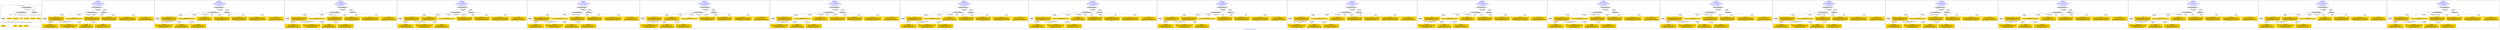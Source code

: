 digraph n0 {
fontcolor="blue"
remincross="true"
label="s13-s-art-institute-of-chicago.xml"
subgraph cluster_0 {
label="1-correct model"
n2[style="filled",color="white",fillcolor="lightgray",label="CulturalHeritageObject1"];
n3[style="filled",color="white",fillcolor="lightgray",label="Person1"];
n4[shape="plaintext",style="filled",fillcolor="gold",label="Dimensions"];
n5[shape="plaintext",style="filled",fillcolor="gold",label="Typeofartwork"];
n6[shape="plaintext",style="filled",fillcolor="gold",label="Credit"];
n7[shape="plaintext",style="filled",fillcolor="gold",label="Titleofartwork"];
n8[shape="plaintext",style="filled",fillcolor="gold",label="Accessionid"];
n9[shape="plaintext",style="filled",fillcolor="gold",label="Nationality"];
n10[shape="plaintext",style="filled",fillcolor="gold",label="birthDate"];
n11[shape="plaintext",style="filled",fillcolor="gold",label="deathDate"];
n12[shape="plaintext",style="filled",fillcolor="gold",label="Artistname"];
n13[style="filled",color="white",fillcolor="lightgray",label="EuropeanaAggregation1"];
n14[style="filled",color="white",fillcolor="lightgray",label="WebResource1"];
n15[shape="plaintext",style="filled",fillcolor="gold",label="ImageURL"];
}
subgraph cluster_1 {
label="candidate 0\nlink coherence:1.0\nnode coherence:1.0\nconfidence:0.6251853776778244\nmapping score:0.6583951258926081\ncost:12.99974\n-precision:0.92-recall:0.92"
n17[style="filled",color="white",fillcolor="lightgray",label="CulturalHeritageObject1"];
n18[style="filled",color="white",fillcolor="lightgray",label="Person1"];
n19[style="filled",color="white",fillcolor="lightgray",label="EuropeanaAggregation1"];
n20[style="filled",color="white",fillcolor="lightgray",label="WebResource1"];
n21[shape="plaintext",style="filled",fillcolor="gold",label="Titleofartwork\n[CulturalHeritageObject,description,0.358]\n[CulturalHeritageObject,title,0.236]\n[Person,biographicalInformation,0.206]\n[CulturalHeritageObject,created,0.2]"];
n22[shape="plaintext",style="filled",fillcolor="gold",label="deathDate\n[Person,dateOfDeath,0.407]\n[CulturalHeritageObject,created,0.287]\n[Person,dateOfBirth,0.243]\n[CulturalHeritageObject,provenance,0.062]"];
n23[shape="plaintext",style="filled",fillcolor="gold",label="Nationality\n[Person,countryAssociatedWithThePerson,0.729]\n[CulturalHeritageObject,provenance,0.106]\n[Concept,prefLabel,0.099]\n[CulturalHeritageObject,title,0.066]"];
n24[shape="plaintext",style="filled",fillcolor="gold",label="birthDate\n[Person,dateOfBirth,0.497]\n[Person,dateOfDeath,0.227]\n[CulturalHeritageObject,created,0.224]\n[Person,biographicalInformation,0.051]"];
n25[shape="plaintext",style="filled",fillcolor="gold",label="Accessionid\n[CulturalHeritageObject,accessionNumber,1.0]"];
n26[shape="plaintext",style="filled",fillcolor="gold",label="Credit\n[CulturalHeritageObject,provenance,0.447]\n[CulturalHeritageObject,description,0.269]\n[CulturalHeritageObject,title,0.153]\n[Person,biographicalInformation,0.131]"];
n27[shape="plaintext",style="filled",fillcolor="gold",label="Typeofartwork\n[CulturalHeritageObject,medium,0.791]\n[CulturalHeritageObject,description,0.092]\n[Person,biographicalInformation,0.067]\n[CulturalHeritageObject,title,0.049]"];
n28[shape="plaintext",style="filled",fillcolor="gold",label="Artistname\n[Person,nameOfThePerson,0.47]\n[CulturalHeritageObject,description,0.186]\n[Document,classLink,0.174]\n[CulturalHeritageObject,provenance,0.17]"];
n29[shape="plaintext",style="filled",fillcolor="gold",label="Dimensions\n[CulturalHeritageObject,extent,0.68]\n[CulturalHeritageObject,accessionNumber,0.161]\n[CulturalHeritageObject,description,0.095]\n[CulturalHeritageObject,provenance,0.064]"];
n30[shape="plaintext",style="filled",fillcolor="gold",label="ImageURL\n[WebResource,classLink,0.872]\n[Document,classLink,0.092]\n[Person,biographicalInformation,0.02]\n[CulturalHeritageObject,description,0.017]"];
}
subgraph cluster_2 {
label="candidate 1\nlink coherence:1.0\nnode coherence:1.0\nconfidence:0.6132326156007318\nmapping score:0.6544108718669106\ncost:12.99974\n-precision:0.85-recall:0.85"
n32[style="filled",color="white",fillcolor="lightgray",label="CulturalHeritageObject1"];
n33[style="filled",color="white",fillcolor="lightgray",label="Person1"];
n34[style="filled",color="white",fillcolor="lightgray",label="EuropeanaAggregation1"];
n35[style="filled",color="white",fillcolor="lightgray",label="WebResource1"];
n36[shape="plaintext",style="filled",fillcolor="gold",label="Titleofartwork\n[CulturalHeritageObject,description,0.358]\n[CulturalHeritageObject,title,0.236]\n[Person,biographicalInformation,0.206]\n[CulturalHeritageObject,created,0.2]"];
n37[shape="plaintext",style="filled",fillcolor="gold",label="Nationality\n[Person,countryAssociatedWithThePerson,0.729]\n[CulturalHeritageObject,provenance,0.106]\n[Concept,prefLabel,0.099]\n[CulturalHeritageObject,title,0.066]"];
n38[shape="plaintext",style="filled",fillcolor="gold",label="birthDate\n[Person,dateOfBirth,0.497]\n[Person,dateOfDeath,0.227]\n[CulturalHeritageObject,created,0.224]\n[Person,biographicalInformation,0.051]"];
n39[shape="plaintext",style="filled",fillcolor="gold",label="Accessionid\n[CulturalHeritageObject,accessionNumber,1.0]"];
n40[shape="plaintext",style="filled",fillcolor="gold",label="deathDate\n[Person,dateOfDeath,0.407]\n[CulturalHeritageObject,created,0.287]\n[Person,dateOfBirth,0.243]\n[CulturalHeritageObject,provenance,0.062]"];
n41[shape="plaintext",style="filled",fillcolor="gold",label="Credit\n[CulturalHeritageObject,provenance,0.447]\n[CulturalHeritageObject,description,0.269]\n[CulturalHeritageObject,title,0.153]\n[Person,biographicalInformation,0.131]"];
n42[shape="plaintext",style="filled",fillcolor="gold",label="Typeofartwork\n[CulturalHeritageObject,medium,0.791]\n[CulturalHeritageObject,description,0.092]\n[Person,biographicalInformation,0.067]\n[CulturalHeritageObject,title,0.049]"];
n43[shape="plaintext",style="filled",fillcolor="gold",label="Artistname\n[Person,nameOfThePerson,0.47]\n[CulturalHeritageObject,description,0.186]\n[Document,classLink,0.174]\n[CulturalHeritageObject,provenance,0.17]"];
n44[shape="plaintext",style="filled",fillcolor="gold",label="Dimensions\n[CulturalHeritageObject,extent,0.68]\n[CulturalHeritageObject,accessionNumber,0.161]\n[CulturalHeritageObject,description,0.095]\n[CulturalHeritageObject,provenance,0.064]"];
n45[shape="plaintext",style="filled",fillcolor="gold",label="ImageURL\n[WebResource,classLink,0.872]\n[Document,classLink,0.092]\n[Person,biographicalInformation,0.02]\n[CulturalHeritageObject,description,0.017]"];
}
subgraph cluster_3 {
label="candidate 10\nlink coherence:1.0\nnode coherence:1.0\nconfidence:0.5952937896560705\nmapping score:0.6484312632186903\ncost:12.99974\n-precision:0.92-recall:0.92"
n47[style="filled",color="white",fillcolor="lightgray",label="CulturalHeritageObject1"];
n48[style="filled",color="white",fillcolor="lightgray",label="Person1"];
n49[style="filled",color="white",fillcolor="lightgray",label="EuropeanaAggregation1"];
n50[style="filled",color="white",fillcolor="lightgray",label="WebResource1"];
n51[shape="plaintext",style="filled",fillcolor="gold",label="Credit\n[CulturalHeritageObject,provenance,0.447]\n[CulturalHeritageObject,description,0.269]\n[CulturalHeritageObject,title,0.153]\n[Person,biographicalInformation,0.131]"];
n52[shape="plaintext",style="filled",fillcolor="gold",label="deathDate\n[Person,dateOfDeath,0.407]\n[CulturalHeritageObject,created,0.287]\n[Person,dateOfBirth,0.243]\n[CulturalHeritageObject,provenance,0.062]"];
n53[shape="plaintext",style="filled",fillcolor="gold",label="Nationality\n[Person,countryAssociatedWithThePerson,0.729]\n[CulturalHeritageObject,provenance,0.106]\n[Concept,prefLabel,0.099]\n[CulturalHeritageObject,title,0.066]"];
n54[shape="plaintext",style="filled",fillcolor="gold",label="birthDate\n[Person,dateOfBirth,0.497]\n[Person,dateOfDeath,0.227]\n[CulturalHeritageObject,created,0.224]\n[Person,biographicalInformation,0.051]"];
n55[shape="plaintext",style="filled",fillcolor="gold",label="Accessionid\n[CulturalHeritageObject,accessionNumber,1.0]"];
n56[shape="plaintext",style="filled",fillcolor="gold",label="Titleofartwork\n[CulturalHeritageObject,description,0.358]\n[CulturalHeritageObject,title,0.236]\n[Person,biographicalInformation,0.206]\n[CulturalHeritageObject,created,0.2]"];
n57[shape="plaintext",style="filled",fillcolor="gold",label="Typeofartwork\n[CulturalHeritageObject,medium,0.791]\n[CulturalHeritageObject,description,0.092]\n[Person,biographicalInformation,0.067]\n[CulturalHeritageObject,title,0.049]"];
n58[shape="plaintext",style="filled",fillcolor="gold",label="Artistname\n[Person,nameOfThePerson,0.47]\n[CulturalHeritageObject,description,0.186]\n[Document,classLink,0.174]\n[CulturalHeritageObject,provenance,0.17]"];
n59[shape="plaintext",style="filled",fillcolor="gold",label="Dimensions\n[CulturalHeritageObject,extent,0.68]\n[CulturalHeritageObject,accessionNumber,0.161]\n[CulturalHeritageObject,description,0.095]\n[CulturalHeritageObject,provenance,0.064]"];
n60[shape="plaintext",style="filled",fillcolor="gold",label="ImageURL\n[WebResource,classLink,0.872]\n[Document,classLink,0.092]\n[Person,biographicalInformation,0.02]\n[CulturalHeritageObject,description,0.017]"];
}
subgraph cluster_4 {
label="candidate 11\nlink coherence:1.0\nnode coherence:1.0\nconfidence:0.5951360073627706\nmapping score:0.6483786691209236\ncost:12.99974\n-precision:0.85-recall:0.85"
n62[style="filled",color="white",fillcolor="lightgray",label="CulturalHeritageObject1"];
n63[style="filled",color="white",fillcolor="lightgray",label="Person1"];
n64[style="filled",color="white",fillcolor="lightgray",label="EuropeanaAggregation1"];
n65[style="filled",color="white",fillcolor="lightgray",label="WebResource1"];
n66[shape="plaintext",style="filled",fillcolor="gold",label="Titleofartwork\n[CulturalHeritageObject,description,0.358]\n[CulturalHeritageObject,title,0.236]\n[Person,biographicalInformation,0.206]\n[CulturalHeritageObject,created,0.2]"];
n67[shape="plaintext",style="filled",fillcolor="gold",label="Artistname\n[Person,nameOfThePerson,0.47]\n[CulturalHeritageObject,description,0.186]\n[Document,classLink,0.174]\n[CulturalHeritageObject,provenance,0.17]"];
n68[shape="plaintext",style="filled",fillcolor="gold",label="deathDate\n[Person,dateOfDeath,0.407]\n[CulturalHeritageObject,created,0.287]\n[Person,dateOfBirth,0.243]\n[CulturalHeritageObject,provenance,0.062]"];
n69[shape="plaintext",style="filled",fillcolor="gold",label="Nationality\n[Person,countryAssociatedWithThePerson,0.729]\n[CulturalHeritageObject,provenance,0.106]\n[Concept,prefLabel,0.099]\n[CulturalHeritageObject,title,0.066]"];
n70[shape="plaintext",style="filled",fillcolor="gold",label="birthDate\n[Person,dateOfBirth,0.497]\n[Person,dateOfDeath,0.227]\n[CulturalHeritageObject,created,0.224]\n[Person,biographicalInformation,0.051]"];
n71[shape="plaintext",style="filled",fillcolor="gold",label="Accessionid\n[CulturalHeritageObject,accessionNumber,1.0]"];
n72[shape="plaintext",style="filled",fillcolor="gold",label="Credit\n[CulturalHeritageObject,provenance,0.447]\n[CulturalHeritageObject,description,0.269]\n[CulturalHeritageObject,title,0.153]\n[Person,biographicalInformation,0.131]"];
n73[shape="plaintext",style="filled",fillcolor="gold",label="Typeofartwork\n[CulturalHeritageObject,medium,0.791]\n[CulturalHeritageObject,description,0.092]\n[Person,biographicalInformation,0.067]\n[CulturalHeritageObject,title,0.049]"];
n74[shape="plaintext",style="filled",fillcolor="gold",label="Dimensions\n[CulturalHeritageObject,extent,0.68]\n[CulturalHeritageObject,accessionNumber,0.161]\n[CulturalHeritageObject,description,0.095]\n[CulturalHeritageObject,provenance,0.064]"];
n75[shape="plaintext",style="filled",fillcolor="gold",label="ImageURL\n[WebResource,classLink,0.872]\n[Document,classLink,0.092]\n[Person,biographicalInformation,0.02]\n[CulturalHeritageObject,description,0.017]"];
}
subgraph cluster_5 {
label="candidate 12\nlink coherence:1.0\nnode coherence:1.0\nconfidence:0.5916316547353494\nmapping score:0.6472105515784499\ncost:12.99974\n-precision:0.85-recall:0.85"
n77[style="filled",color="white",fillcolor="lightgray",label="CulturalHeritageObject1"];
n78[style="filled",color="white",fillcolor="lightgray",label="Person1"];
n79[style="filled",color="white",fillcolor="lightgray",label="EuropeanaAggregation1"];
n80[style="filled",color="white",fillcolor="lightgray",label="WebResource1"];
n81[shape="plaintext",style="filled",fillcolor="gold",label="Credit\n[CulturalHeritageObject,provenance,0.447]\n[CulturalHeritageObject,description,0.269]\n[CulturalHeritageObject,title,0.153]\n[Person,biographicalInformation,0.131]"];
n82[shape="plaintext",style="filled",fillcolor="gold",label="deathDate\n[Person,dateOfDeath,0.407]\n[CulturalHeritageObject,created,0.287]\n[Person,dateOfBirth,0.243]\n[CulturalHeritageObject,provenance,0.062]"];
n83[shape="plaintext",style="filled",fillcolor="gold",label="Nationality\n[Person,countryAssociatedWithThePerson,0.729]\n[CulturalHeritageObject,provenance,0.106]\n[Concept,prefLabel,0.099]\n[CulturalHeritageObject,title,0.066]"];
n84[shape="plaintext",style="filled",fillcolor="gold",label="birthDate\n[Person,dateOfBirth,0.497]\n[Person,dateOfDeath,0.227]\n[CulturalHeritageObject,created,0.224]\n[Person,biographicalInformation,0.051]"];
n85[shape="plaintext",style="filled",fillcolor="gold",label="Accessionid\n[CulturalHeritageObject,accessionNumber,1.0]"];
n86[shape="plaintext",style="filled",fillcolor="gold",label="Titleofartwork\n[CulturalHeritageObject,description,0.358]\n[CulturalHeritageObject,title,0.236]\n[Person,biographicalInformation,0.206]\n[CulturalHeritageObject,created,0.2]"];
n87[shape="plaintext",style="filled",fillcolor="gold",label="Typeofartwork\n[CulturalHeritageObject,medium,0.791]\n[CulturalHeritageObject,description,0.092]\n[Person,biographicalInformation,0.067]\n[CulturalHeritageObject,title,0.049]"];
n88[shape="plaintext",style="filled",fillcolor="gold",label="Artistname\n[Person,nameOfThePerson,0.47]\n[CulturalHeritageObject,description,0.186]\n[Document,classLink,0.174]\n[CulturalHeritageObject,provenance,0.17]"];
n89[shape="plaintext",style="filled",fillcolor="gold",label="Dimensions\n[CulturalHeritageObject,extent,0.68]\n[CulturalHeritageObject,accessionNumber,0.161]\n[CulturalHeritageObject,description,0.095]\n[CulturalHeritageObject,provenance,0.064]"];
n90[shape="plaintext",style="filled",fillcolor="gold",label="ImageURL\n[WebResource,classLink,0.872]\n[Document,classLink,0.092]\n[Person,biographicalInformation,0.02]\n[CulturalHeritageObject,description,0.017]"];
}
subgraph cluster_6 {
label="candidate 13\nlink coherence:1.0\nnode coherence:1.0\nconfidence:0.5907548047534178\nmapping score:0.6469182682511393\ncost:12.99974\n-precision:0.85-recall:0.85"
n92[style="filled",color="white",fillcolor="lightgray",label="CulturalHeritageObject1"];
n93[style="filled",color="white",fillcolor="lightgray",label="Person1"];
n94[style="filled",color="white",fillcolor="lightgray",label="EuropeanaAggregation1"];
n95[style="filled",color="white",fillcolor="lightgray",label="WebResource1"];
n96[shape="plaintext",style="filled",fillcolor="gold",label="Titleofartwork\n[CulturalHeritageObject,description,0.358]\n[CulturalHeritageObject,title,0.236]\n[Person,biographicalInformation,0.206]\n[CulturalHeritageObject,created,0.2]"];
n97[shape="plaintext",style="filled",fillcolor="gold",label="deathDate\n[Person,dateOfDeath,0.407]\n[CulturalHeritageObject,created,0.287]\n[Person,dateOfBirth,0.243]\n[CulturalHeritageObject,provenance,0.062]"];
n98[shape="plaintext",style="filled",fillcolor="gold",label="Nationality\n[Person,countryAssociatedWithThePerson,0.729]\n[CulturalHeritageObject,provenance,0.106]\n[Concept,prefLabel,0.099]\n[CulturalHeritageObject,title,0.066]"];
n99[shape="plaintext",style="filled",fillcolor="gold",label="birthDate\n[Person,dateOfBirth,0.497]\n[Person,dateOfDeath,0.227]\n[CulturalHeritageObject,created,0.224]\n[Person,biographicalInformation,0.051]"];
n100[shape="plaintext",style="filled",fillcolor="gold",label="Accessionid\n[CulturalHeritageObject,accessionNumber,1.0]"];
n101[shape="plaintext",style="filled",fillcolor="gold",label="Credit\n[CulturalHeritageObject,provenance,0.447]\n[CulturalHeritageObject,description,0.269]\n[CulturalHeritageObject,title,0.153]\n[Person,biographicalInformation,0.131]"];
n102[shape="plaintext",style="filled",fillcolor="gold",label="Typeofartwork\n[CulturalHeritageObject,medium,0.791]\n[CulturalHeritageObject,description,0.092]\n[Person,biographicalInformation,0.067]\n[CulturalHeritageObject,title,0.049]"];
n103[shape="plaintext",style="filled",fillcolor="gold",label="Artistname\n[Person,nameOfThePerson,0.47]\n[CulturalHeritageObject,description,0.186]\n[Document,classLink,0.174]\n[CulturalHeritageObject,provenance,0.17]"];
n104[shape="plaintext",style="filled",fillcolor="gold",label="Dimensions\n[CulturalHeritageObject,extent,0.68]\n[CulturalHeritageObject,accessionNumber,0.161]\n[CulturalHeritageObject,description,0.095]\n[CulturalHeritageObject,provenance,0.064]"];
n105[shape="plaintext",style="filled",fillcolor="gold",label="ImageURL\n[WebResource,classLink,0.872]\n[Document,classLink,0.092]\n[Person,biographicalInformation,0.02]\n[CulturalHeritageObject,description,0.017]"];
}
subgraph cluster_7 {
label="candidate 14\nlink coherence:1.0\nnode coherence:1.0\nconfidence:0.5862097802877939\nmapping score:0.6454032600959313\ncost:12.99974\n-precision:0.77-recall:0.77"
n107[style="filled",color="white",fillcolor="lightgray",label="CulturalHeritageObject1"];
n108[style="filled",color="white",fillcolor="lightgray",label="Person1"];
n109[style="filled",color="white",fillcolor="lightgray",label="EuropeanaAggregation1"];
n110[style="filled",color="white",fillcolor="lightgray",label="WebResource1"];
n111[shape="plaintext",style="filled",fillcolor="gold",label="Titleofartwork\n[CulturalHeritageObject,description,0.358]\n[CulturalHeritageObject,title,0.236]\n[Person,biographicalInformation,0.206]\n[CulturalHeritageObject,created,0.2]"];
n112[shape="plaintext",style="filled",fillcolor="gold",label="Nationality\n[Person,countryAssociatedWithThePerson,0.729]\n[CulturalHeritageObject,provenance,0.106]\n[Concept,prefLabel,0.099]\n[CulturalHeritageObject,title,0.066]"];
n113[shape="plaintext",style="filled",fillcolor="gold",label="birthDate\n[Person,dateOfBirth,0.497]\n[Person,dateOfDeath,0.227]\n[CulturalHeritageObject,created,0.224]\n[Person,biographicalInformation,0.051]"];
n114[shape="plaintext",style="filled",fillcolor="gold",label="Accessionid\n[CulturalHeritageObject,accessionNumber,1.0]"];
n115[shape="plaintext",style="filled",fillcolor="gold",label="deathDate\n[Person,dateOfDeath,0.407]\n[CulturalHeritageObject,created,0.287]\n[Person,dateOfBirth,0.243]\n[CulturalHeritageObject,provenance,0.062]"];
n116[shape="plaintext",style="filled",fillcolor="gold",label="Credit\n[CulturalHeritageObject,provenance,0.447]\n[CulturalHeritageObject,description,0.269]\n[CulturalHeritageObject,title,0.153]\n[Person,biographicalInformation,0.131]"];
n117[shape="plaintext",style="filled",fillcolor="gold",label="Typeofartwork\n[CulturalHeritageObject,medium,0.791]\n[CulturalHeritageObject,description,0.092]\n[Person,biographicalInformation,0.067]\n[CulturalHeritageObject,title,0.049]"];
n118[shape="plaintext",style="filled",fillcolor="gold",label="Artistname\n[Person,nameOfThePerson,0.47]\n[CulturalHeritageObject,description,0.186]\n[Document,classLink,0.174]\n[CulturalHeritageObject,provenance,0.17]"];
n119[shape="plaintext",style="filled",fillcolor="gold",label="Dimensions\n[CulturalHeritageObject,extent,0.68]\n[CulturalHeritageObject,accessionNumber,0.161]\n[CulturalHeritageObject,description,0.095]\n[CulturalHeritageObject,provenance,0.064]"];
n120[shape="plaintext",style="filled",fillcolor="gold",label="ImageURL\n[WebResource,classLink,0.872]\n[Document,classLink,0.092]\n[Person,biographicalInformation,0.02]\n[CulturalHeritageObject,description,0.017]"];
}
subgraph cluster_8 {
label="candidate 15\nlink coherence:1.0\nnode coherence:1.0\nconfidence:0.5857243046832188\nmapping score:0.6452414348944062\ncost:12.99974\n-precision:0.92-recall:0.92"
n122[style="filled",color="white",fillcolor="lightgray",label="CulturalHeritageObject1"];
n123[style="filled",color="white",fillcolor="lightgray",label="Person1"];
n124[style="filled",color="white",fillcolor="lightgray",label="EuropeanaAggregation1"];
n125[style="filled",color="white",fillcolor="lightgray",label="WebResource1"];
n126[shape="plaintext",style="filled",fillcolor="gold",label="Credit\n[CulturalHeritageObject,provenance,0.447]\n[CulturalHeritageObject,description,0.269]\n[CulturalHeritageObject,title,0.153]\n[Person,biographicalInformation,0.131]"];
n127[shape="plaintext",style="filled",fillcolor="gold",label="deathDate\n[Person,dateOfDeath,0.407]\n[CulturalHeritageObject,created,0.287]\n[Person,dateOfBirth,0.243]\n[CulturalHeritageObject,provenance,0.062]"];
n128[shape="plaintext",style="filled",fillcolor="gold",label="Nationality\n[Person,countryAssociatedWithThePerson,0.729]\n[CulturalHeritageObject,provenance,0.106]\n[Concept,prefLabel,0.099]\n[CulturalHeritageObject,title,0.066]"];
n129[shape="plaintext",style="filled",fillcolor="gold",label="Accessionid\n[CulturalHeritageObject,accessionNumber,1.0]"];
n130[shape="plaintext",style="filled",fillcolor="gold",label="birthDate\n[Person,dateOfBirth,0.497]\n[Person,dateOfDeath,0.227]\n[CulturalHeritageObject,created,0.224]\n[Person,biographicalInformation,0.051]"];
n131[shape="plaintext",style="filled",fillcolor="gold",label="Titleofartwork\n[CulturalHeritageObject,description,0.358]\n[CulturalHeritageObject,title,0.236]\n[Person,biographicalInformation,0.206]\n[CulturalHeritageObject,created,0.2]"];
n132[shape="plaintext",style="filled",fillcolor="gold",label="Typeofartwork\n[CulturalHeritageObject,medium,0.791]\n[CulturalHeritageObject,description,0.092]\n[Person,biographicalInformation,0.067]\n[CulturalHeritageObject,title,0.049]"];
n133[shape="plaintext",style="filled",fillcolor="gold",label="Artistname\n[Person,nameOfThePerson,0.47]\n[CulturalHeritageObject,description,0.186]\n[Document,classLink,0.174]\n[CulturalHeritageObject,provenance,0.17]"];
n134[shape="plaintext",style="filled",fillcolor="gold",label="Dimensions\n[CulturalHeritageObject,extent,0.68]\n[CulturalHeritageObject,accessionNumber,0.161]\n[CulturalHeritageObject,description,0.095]\n[CulturalHeritageObject,provenance,0.064]"];
n135[shape="plaintext",style="filled",fillcolor="gold",label="ImageURL\n[WebResource,classLink,0.872]\n[Document,classLink,0.092]\n[Person,biographicalInformation,0.02]\n[CulturalHeritageObject,description,0.017]"];
}
subgraph cluster_9 {
label="candidate 16\nlink coherence:1.0\nnode coherence:1.0\nconfidence:0.5857243046832188\nmapping score:0.6452414348944062\ncost:12.99981\n-precision:0.92-recall:0.92"
n137[style="filled",color="white",fillcolor="lightgray",label="CulturalHeritageObject1"];
n138[style="filled",color="white",fillcolor="lightgray",label="Person1"];
n139[style="filled",color="white",fillcolor="lightgray",label="EuropeanaAggregation1"];
n140[style="filled",color="white",fillcolor="lightgray",label="WebResource2"];
n141[shape="plaintext",style="filled",fillcolor="gold",label="Credit\n[CulturalHeritageObject,provenance,0.447]\n[CulturalHeritageObject,description,0.269]\n[CulturalHeritageObject,title,0.153]\n[Person,biographicalInformation,0.131]"];
n142[shape="plaintext",style="filled",fillcolor="gold",label="deathDate\n[Person,dateOfDeath,0.407]\n[CulturalHeritageObject,created,0.287]\n[Person,dateOfBirth,0.243]\n[CulturalHeritageObject,provenance,0.062]"];
n143[shape="plaintext",style="filled",fillcolor="gold",label="Nationality\n[Person,countryAssociatedWithThePerson,0.729]\n[CulturalHeritageObject,provenance,0.106]\n[Concept,prefLabel,0.099]\n[CulturalHeritageObject,title,0.066]"];
n144[shape="plaintext",style="filled",fillcolor="gold",label="Accessionid\n[CulturalHeritageObject,accessionNumber,1.0]"];
n145[shape="plaintext",style="filled",fillcolor="gold",label="birthDate\n[Person,dateOfBirth,0.497]\n[Person,dateOfDeath,0.227]\n[CulturalHeritageObject,created,0.224]\n[Person,biographicalInformation,0.051]"];
n146[shape="plaintext",style="filled",fillcolor="gold",label="ImageURL\n[WebResource,classLink,0.872]\n[Document,classLink,0.092]\n[Person,biographicalInformation,0.02]\n[CulturalHeritageObject,description,0.017]"];
n147[shape="plaintext",style="filled",fillcolor="gold",label="Titleofartwork\n[CulturalHeritageObject,description,0.358]\n[CulturalHeritageObject,title,0.236]\n[Person,biographicalInformation,0.206]\n[CulturalHeritageObject,created,0.2]"];
n148[shape="plaintext",style="filled",fillcolor="gold",label="Typeofartwork\n[CulturalHeritageObject,medium,0.791]\n[CulturalHeritageObject,description,0.092]\n[Person,biographicalInformation,0.067]\n[CulturalHeritageObject,title,0.049]"];
n149[shape="plaintext",style="filled",fillcolor="gold",label="Artistname\n[Person,nameOfThePerson,0.47]\n[CulturalHeritageObject,description,0.186]\n[Document,classLink,0.174]\n[CulturalHeritageObject,provenance,0.17]"];
n150[shape="plaintext",style="filled",fillcolor="gold",label="Dimensions\n[CulturalHeritageObject,extent,0.68]\n[CulturalHeritageObject,accessionNumber,0.161]\n[CulturalHeritageObject,description,0.095]\n[CulturalHeritageObject,provenance,0.064]"];
}
subgraph cluster_10 {
label="candidate 17\nlink coherence:1.0\nnode coherence:1.0\nconfidence:0.5845599913911819\nmapping score:0.6448533304637273\ncost:12.99974\n-precision:0.92-recall:0.92"
n152[style="filled",color="white",fillcolor="lightgray",label="CulturalHeritageObject1"];
n153[style="filled",color="white",fillcolor="lightgray",label="Person1"];
n154[style="filled",color="white",fillcolor="lightgray",label="EuropeanaAggregation1"];
n155[style="filled",color="white",fillcolor="lightgray",label="WebResource1"];
n156[shape="plaintext",style="filled",fillcolor="gold",label="Artistname\n[Person,nameOfThePerson,0.47]\n[CulturalHeritageObject,description,0.186]\n[Document,classLink,0.174]\n[CulturalHeritageObject,provenance,0.17]"];
n157[shape="plaintext",style="filled",fillcolor="gold",label="Credit\n[CulturalHeritageObject,provenance,0.447]\n[CulturalHeritageObject,description,0.269]\n[CulturalHeritageObject,title,0.153]\n[Person,biographicalInformation,0.131]"];
n158[shape="plaintext",style="filled",fillcolor="gold",label="deathDate\n[Person,dateOfDeath,0.407]\n[CulturalHeritageObject,created,0.287]\n[Person,dateOfBirth,0.243]\n[CulturalHeritageObject,provenance,0.062]"];
n159[shape="plaintext",style="filled",fillcolor="gold",label="Nationality\n[Person,countryAssociatedWithThePerson,0.729]\n[CulturalHeritageObject,provenance,0.106]\n[Concept,prefLabel,0.099]\n[CulturalHeritageObject,title,0.066]"];
n160[shape="plaintext",style="filled",fillcolor="gold",label="birthDate\n[Person,dateOfBirth,0.497]\n[Person,dateOfDeath,0.227]\n[CulturalHeritageObject,created,0.224]\n[Person,biographicalInformation,0.051]"];
n161[shape="plaintext",style="filled",fillcolor="gold",label="Accessionid\n[CulturalHeritageObject,accessionNumber,1.0]"];
n162[shape="plaintext",style="filled",fillcolor="gold",label="Titleofartwork\n[CulturalHeritageObject,description,0.358]\n[CulturalHeritageObject,title,0.236]\n[Person,biographicalInformation,0.206]\n[CulturalHeritageObject,created,0.2]"];
n163[shape="plaintext",style="filled",fillcolor="gold",label="Typeofartwork\n[CulturalHeritageObject,medium,0.791]\n[CulturalHeritageObject,description,0.092]\n[Person,biographicalInformation,0.067]\n[CulturalHeritageObject,title,0.049]"];
n164[shape="plaintext",style="filled",fillcolor="gold",label="Dimensions\n[CulturalHeritageObject,extent,0.68]\n[CulturalHeritageObject,accessionNumber,0.161]\n[CulturalHeritageObject,description,0.095]\n[CulturalHeritageObject,provenance,0.064]"];
n165[shape="plaintext",style="filled",fillcolor="gold",label="ImageURL\n[WebResource,classLink,0.872]\n[Document,classLink,0.092]\n[Person,biographicalInformation,0.02]\n[CulturalHeritageObject,description,0.017]"];
}
subgraph cluster_11 {
label="candidate 18\nlink coherence:1.0\nnode coherence:1.0\nconfidence:0.5838351407292184\nmapping score:0.6446117135764061\ncost:12.99974\n-precision:0.77-recall:0.77"
n167[style="filled",color="white",fillcolor="lightgray",label="CulturalHeritageObject1"];
n168[style="filled",color="white",fillcolor="lightgray",label="Person1"];
n169[style="filled",color="white",fillcolor="lightgray",label="EuropeanaAggregation1"];
n170[style="filled",color="white",fillcolor="lightgray",label="WebResource1"];
n171[shape="plaintext",style="filled",fillcolor="gold",label="Titleofartwork\n[CulturalHeritageObject,description,0.358]\n[CulturalHeritageObject,title,0.236]\n[Person,biographicalInformation,0.206]\n[CulturalHeritageObject,created,0.2]"];
n172[shape="plaintext",style="filled",fillcolor="gold",label="Nationality\n[Person,countryAssociatedWithThePerson,0.729]\n[CulturalHeritageObject,provenance,0.106]\n[Concept,prefLabel,0.099]\n[CulturalHeritageObject,title,0.066]"];
n173[shape="plaintext",style="filled",fillcolor="gold",label="birthDate\n[Person,dateOfBirth,0.497]\n[Person,dateOfDeath,0.227]\n[CulturalHeritageObject,created,0.224]\n[Person,biographicalInformation,0.051]"];
n174[shape="plaintext",style="filled",fillcolor="gold",label="Accessionid\n[CulturalHeritageObject,accessionNumber,1.0]"];
n175[shape="plaintext",style="filled",fillcolor="gold",label="deathDate\n[Person,dateOfDeath,0.407]\n[CulturalHeritageObject,created,0.287]\n[Person,dateOfBirth,0.243]\n[CulturalHeritageObject,provenance,0.062]"];
n176[shape="plaintext",style="filled",fillcolor="gold",label="Typeofartwork\n[CulturalHeritageObject,medium,0.791]\n[CulturalHeritageObject,description,0.092]\n[Person,biographicalInformation,0.067]\n[CulturalHeritageObject,title,0.049]"];
n177[shape="plaintext",style="filled",fillcolor="gold",label="Credit\n[CulturalHeritageObject,provenance,0.447]\n[CulturalHeritageObject,description,0.269]\n[CulturalHeritageObject,title,0.153]\n[Person,biographicalInformation,0.131]"];
n178[shape="plaintext",style="filled",fillcolor="gold",label="Artistname\n[Person,nameOfThePerson,0.47]\n[CulturalHeritageObject,description,0.186]\n[Document,classLink,0.174]\n[CulturalHeritageObject,provenance,0.17]"];
n179[shape="plaintext",style="filled",fillcolor="gold",label="Dimensions\n[CulturalHeritageObject,extent,0.68]\n[CulturalHeritageObject,accessionNumber,0.161]\n[CulturalHeritageObject,description,0.095]\n[CulturalHeritageObject,provenance,0.064]"];
n180[shape="plaintext",style="filled",fillcolor="gold",label="ImageURL\n[WebResource,classLink,0.872]\n[Document,classLink,0.092]\n[Person,biographicalInformation,0.02]\n[CulturalHeritageObject,description,0.017]"];
}
subgraph cluster_12 {
label="candidate 19\nlink coherence:1.0\nnode coherence:1.0\nconfidence:0.5833410275789779\nmapping score:0.6444470091929926\ncost:12.99974\n-precision:0.85-recall:0.85"
n182[style="filled",color="white",fillcolor="lightgray",label="CulturalHeritageObject1"];
n183[style="filled",color="white",fillcolor="lightgray",label="Person1"];
n184[style="filled",color="white",fillcolor="lightgray",label="EuropeanaAggregation1"];
n185[style="filled",color="white",fillcolor="lightgray",label="WebResource1"];
n186[shape="plaintext",style="filled",fillcolor="gold",label="Credit\n[CulturalHeritageObject,provenance,0.447]\n[CulturalHeritageObject,description,0.269]\n[CulturalHeritageObject,title,0.153]\n[Person,biographicalInformation,0.131]"];
n187[shape="plaintext",style="filled",fillcolor="gold",label="Nationality\n[Person,countryAssociatedWithThePerson,0.729]\n[CulturalHeritageObject,provenance,0.106]\n[Concept,prefLabel,0.099]\n[CulturalHeritageObject,title,0.066]"];
n188[shape="plaintext",style="filled",fillcolor="gold",label="birthDate\n[Person,dateOfBirth,0.497]\n[Person,dateOfDeath,0.227]\n[CulturalHeritageObject,created,0.224]\n[Person,biographicalInformation,0.051]"];
n189[shape="plaintext",style="filled",fillcolor="gold",label="Accessionid\n[CulturalHeritageObject,accessionNumber,1.0]"];
n190[shape="plaintext",style="filled",fillcolor="gold",label="deathDate\n[Person,dateOfDeath,0.407]\n[CulturalHeritageObject,created,0.287]\n[Person,dateOfBirth,0.243]\n[CulturalHeritageObject,provenance,0.062]"];
n191[shape="plaintext",style="filled",fillcolor="gold",label="Titleofartwork\n[CulturalHeritageObject,description,0.358]\n[CulturalHeritageObject,title,0.236]\n[Person,biographicalInformation,0.206]\n[CulturalHeritageObject,created,0.2]"];
n192[shape="plaintext",style="filled",fillcolor="gold",label="Typeofartwork\n[CulturalHeritageObject,medium,0.791]\n[CulturalHeritageObject,description,0.092]\n[Person,biographicalInformation,0.067]\n[CulturalHeritageObject,title,0.049]"];
n193[shape="plaintext",style="filled",fillcolor="gold",label="Artistname\n[Person,nameOfThePerson,0.47]\n[CulturalHeritageObject,description,0.186]\n[Document,classLink,0.174]\n[CulturalHeritageObject,provenance,0.17]"];
n194[shape="plaintext",style="filled",fillcolor="gold",label="Dimensions\n[CulturalHeritageObject,extent,0.68]\n[CulturalHeritageObject,accessionNumber,0.161]\n[CulturalHeritageObject,description,0.095]\n[CulturalHeritageObject,provenance,0.064]"];
n195[shape="plaintext",style="filled",fillcolor="gold",label="ImageURL\n[WebResource,classLink,0.872]\n[Document,classLink,0.092]\n[Person,biographicalInformation,0.02]\n[CulturalHeritageObject,description,0.017]"];
}
subgraph cluster_13 {
label="candidate 2\nlink coherence:1.0\nnode coherence:1.0\nconfidence:0.6130229074238681\nmapping score:0.6543409691412894\ncost:12.99974\n-precision:1.0-recall:1.0"
n197[style="filled",color="white",fillcolor="lightgray",label="CulturalHeritageObject1"];
n198[style="filled",color="white",fillcolor="lightgray",label="Person1"];
n199[style="filled",color="white",fillcolor="lightgray",label="EuropeanaAggregation1"];
n200[style="filled",color="white",fillcolor="lightgray",label="WebResource1"];
n201[shape="plaintext",style="filled",fillcolor="gold",label="Credit\n[CulturalHeritageObject,provenance,0.447]\n[CulturalHeritageObject,description,0.269]\n[CulturalHeritageObject,title,0.153]\n[Person,biographicalInformation,0.131]"];
n202[shape="plaintext",style="filled",fillcolor="gold",label="deathDate\n[Person,dateOfDeath,0.407]\n[CulturalHeritageObject,created,0.287]\n[Person,dateOfBirth,0.243]\n[CulturalHeritageObject,provenance,0.062]"];
n203[shape="plaintext",style="filled",fillcolor="gold",label="Nationality\n[Person,countryAssociatedWithThePerson,0.729]\n[CulturalHeritageObject,provenance,0.106]\n[Concept,prefLabel,0.099]\n[CulturalHeritageObject,title,0.066]"];
n204[shape="plaintext",style="filled",fillcolor="gold",label="birthDate\n[Person,dateOfBirth,0.497]\n[Person,dateOfDeath,0.227]\n[CulturalHeritageObject,created,0.224]\n[Person,biographicalInformation,0.051]"];
n205[shape="plaintext",style="filled",fillcolor="gold",label="Accessionid\n[CulturalHeritageObject,accessionNumber,1.0]"];
n206[shape="plaintext",style="filled",fillcolor="gold",label="Titleofartwork\n[CulturalHeritageObject,description,0.358]\n[CulturalHeritageObject,title,0.236]\n[Person,biographicalInformation,0.206]\n[CulturalHeritageObject,created,0.2]"];
n207[shape="plaintext",style="filled",fillcolor="gold",label="Typeofartwork\n[CulturalHeritageObject,medium,0.791]\n[CulturalHeritageObject,description,0.092]\n[Person,biographicalInformation,0.067]\n[CulturalHeritageObject,title,0.049]"];
n208[shape="plaintext",style="filled",fillcolor="gold",label="Artistname\n[Person,nameOfThePerson,0.47]\n[CulturalHeritageObject,description,0.186]\n[Document,classLink,0.174]\n[CulturalHeritageObject,provenance,0.17]"];
n209[shape="plaintext",style="filled",fillcolor="gold",label="Dimensions\n[CulturalHeritageObject,extent,0.68]\n[CulturalHeritageObject,accessionNumber,0.161]\n[CulturalHeritageObject,description,0.095]\n[CulturalHeritageObject,provenance,0.064]"];
n210[shape="plaintext",style="filled",fillcolor="gold",label="ImageURL\n[WebResource,classLink,0.872]\n[Document,classLink,0.092]\n[Person,biographicalInformation,0.02]\n[CulturalHeritageObject,description,0.017]"];
}
subgraph cluster_14 {
label="candidate 3\nlink coherence:1.0\nnode coherence:1.0\nconfidence:0.6130229074238681\nmapping score:0.6543409691412894\ncost:12.99981\n-precision:1.0-recall:1.0"
n212[style="filled",color="white",fillcolor="lightgray",label="CulturalHeritageObject1"];
n213[style="filled",color="white",fillcolor="lightgray",label="Person1"];
n214[style="filled",color="white",fillcolor="lightgray",label="EuropeanaAggregation1"];
n215[style="filled",color="white",fillcolor="lightgray",label="WebResource2"];
n216[shape="plaintext",style="filled",fillcolor="gold",label="Credit\n[CulturalHeritageObject,provenance,0.447]\n[CulturalHeritageObject,description,0.269]\n[CulturalHeritageObject,title,0.153]\n[Person,biographicalInformation,0.131]"];
n217[shape="plaintext",style="filled",fillcolor="gold",label="deathDate\n[Person,dateOfDeath,0.407]\n[CulturalHeritageObject,created,0.287]\n[Person,dateOfBirth,0.243]\n[CulturalHeritageObject,provenance,0.062]"];
n218[shape="plaintext",style="filled",fillcolor="gold",label="Nationality\n[Person,countryAssociatedWithThePerson,0.729]\n[CulturalHeritageObject,provenance,0.106]\n[Concept,prefLabel,0.099]\n[CulturalHeritageObject,title,0.066]"];
n219[shape="plaintext",style="filled",fillcolor="gold",label="birthDate\n[Person,dateOfBirth,0.497]\n[Person,dateOfDeath,0.227]\n[CulturalHeritageObject,created,0.224]\n[Person,biographicalInformation,0.051]"];
n220[shape="plaintext",style="filled",fillcolor="gold",label="Accessionid\n[CulturalHeritageObject,accessionNumber,1.0]"];
n221[shape="plaintext",style="filled",fillcolor="gold",label="ImageURL\n[WebResource,classLink,0.872]\n[Document,classLink,0.092]\n[Person,biographicalInformation,0.02]\n[CulturalHeritageObject,description,0.017]"];
n222[shape="plaintext",style="filled",fillcolor="gold",label="Titleofartwork\n[CulturalHeritageObject,description,0.358]\n[CulturalHeritageObject,title,0.236]\n[Person,biographicalInformation,0.206]\n[CulturalHeritageObject,created,0.2]"];
n223[shape="plaintext",style="filled",fillcolor="gold",label="Typeofartwork\n[CulturalHeritageObject,medium,0.791]\n[CulturalHeritageObject,description,0.092]\n[Person,biographicalInformation,0.067]\n[CulturalHeritageObject,title,0.049]"];
n224[shape="plaintext",style="filled",fillcolor="gold",label="Artistname\n[Person,nameOfThePerson,0.47]\n[CulturalHeritageObject,description,0.186]\n[Document,classLink,0.174]\n[CulturalHeritageObject,provenance,0.17]"];
n225[shape="plaintext",style="filled",fillcolor="gold",label="Dimensions\n[CulturalHeritageObject,extent,0.68]\n[CulturalHeritageObject,accessionNumber,0.161]\n[CulturalHeritageObject,description,0.095]\n[CulturalHeritageObject,provenance,0.064]"];
}
subgraph cluster_15 {
label="candidate 4\nlink coherence:1.0\nnode coherence:1.0\nconfidence:0.609360772503147\nmapping score:0.653120257501049\ncost:12.99974\n-precision:0.92-recall:0.92"
n227[style="filled",color="white",fillcolor="lightgray",label="CulturalHeritageObject1"];
n228[style="filled",color="white",fillcolor="lightgray",label="Person1"];
n229[style="filled",color="white",fillcolor="lightgray",label="EuropeanaAggregation1"];
n230[style="filled",color="white",fillcolor="lightgray",label="WebResource1"];
n231[shape="plaintext",style="filled",fillcolor="gold",label="Credit\n[CulturalHeritageObject,provenance,0.447]\n[CulturalHeritageObject,description,0.269]\n[CulturalHeritageObject,title,0.153]\n[Person,biographicalInformation,0.131]"];
n232[shape="plaintext",style="filled",fillcolor="gold",label="deathDate\n[Person,dateOfDeath,0.407]\n[CulturalHeritageObject,created,0.287]\n[Person,dateOfBirth,0.243]\n[CulturalHeritageObject,provenance,0.062]"];
n233[shape="plaintext",style="filled",fillcolor="gold",label="Nationality\n[Person,countryAssociatedWithThePerson,0.729]\n[CulturalHeritageObject,provenance,0.106]\n[Concept,prefLabel,0.099]\n[CulturalHeritageObject,title,0.066]"];
n234[shape="plaintext",style="filled",fillcolor="gold",label="birthDate\n[Person,dateOfBirth,0.497]\n[Person,dateOfDeath,0.227]\n[CulturalHeritageObject,created,0.224]\n[Person,biographicalInformation,0.051]"];
n235[shape="plaintext",style="filled",fillcolor="gold",label="Accessionid\n[CulturalHeritageObject,accessionNumber,1.0]"];
n236[shape="plaintext",style="filled",fillcolor="gold",label="Titleofartwork\n[CulturalHeritageObject,description,0.358]\n[CulturalHeritageObject,title,0.236]\n[Person,biographicalInformation,0.206]\n[CulturalHeritageObject,created,0.2]"];
n237[shape="plaintext",style="filled",fillcolor="gold",label="Typeofartwork\n[CulturalHeritageObject,medium,0.791]\n[CulturalHeritageObject,description,0.092]\n[Person,biographicalInformation,0.067]\n[CulturalHeritageObject,title,0.049]"];
n238[shape="plaintext",style="filled",fillcolor="gold",label="Artistname\n[Person,nameOfThePerson,0.47]\n[CulturalHeritageObject,description,0.186]\n[Document,classLink,0.174]\n[CulturalHeritageObject,provenance,0.17]"];
n239[shape="plaintext",style="filled",fillcolor="gold",label="Dimensions\n[CulturalHeritageObject,extent,0.68]\n[CulturalHeritageObject,accessionNumber,0.161]\n[CulturalHeritageObject,description,0.095]\n[CulturalHeritageObject,provenance,0.064]"];
n240[shape="plaintext",style="filled",fillcolor="gold",label="ImageURL\n[WebResource,classLink,0.872]\n[Document,classLink,0.092]\n[Person,biographicalInformation,0.02]\n[CulturalHeritageObject,description,0.017]"];
}
subgraph cluster_16 {
label="candidate 5\nlink coherence:1.0\nnode coherence:1.0\nconfidence:0.609360772503147\nmapping score:0.653120257501049\ncost:12.99981\n-precision:0.92-recall:0.92"
n242[style="filled",color="white",fillcolor="lightgray",label="CulturalHeritageObject1"];
n243[style="filled",color="white",fillcolor="lightgray",label="Person1"];
n244[style="filled",color="white",fillcolor="lightgray",label="EuropeanaAggregation1"];
n245[style="filled",color="white",fillcolor="lightgray",label="WebResource2"];
n246[shape="plaintext",style="filled",fillcolor="gold",label="Credit\n[CulturalHeritageObject,provenance,0.447]\n[CulturalHeritageObject,description,0.269]\n[CulturalHeritageObject,title,0.153]\n[Person,biographicalInformation,0.131]"];
n247[shape="plaintext",style="filled",fillcolor="gold",label="deathDate\n[Person,dateOfDeath,0.407]\n[CulturalHeritageObject,created,0.287]\n[Person,dateOfBirth,0.243]\n[CulturalHeritageObject,provenance,0.062]"];
n248[shape="plaintext",style="filled",fillcolor="gold",label="Nationality\n[Person,countryAssociatedWithThePerson,0.729]\n[CulturalHeritageObject,provenance,0.106]\n[Concept,prefLabel,0.099]\n[CulturalHeritageObject,title,0.066]"];
n249[shape="plaintext",style="filled",fillcolor="gold",label="birthDate\n[Person,dateOfBirth,0.497]\n[Person,dateOfDeath,0.227]\n[CulturalHeritageObject,created,0.224]\n[Person,biographicalInformation,0.051]"];
n250[shape="plaintext",style="filled",fillcolor="gold",label="Accessionid\n[CulturalHeritageObject,accessionNumber,1.0]"];
n251[shape="plaintext",style="filled",fillcolor="gold",label="Titleofartwork\n[CulturalHeritageObject,description,0.358]\n[CulturalHeritageObject,title,0.236]\n[Person,biographicalInformation,0.206]\n[CulturalHeritageObject,created,0.2]"];
n252[shape="plaintext",style="filled",fillcolor="gold",label="ImageURL\n[WebResource,classLink,0.872]\n[Document,classLink,0.092]\n[Person,biographicalInformation,0.02]\n[CulturalHeritageObject,description,0.017]"];
n253[shape="plaintext",style="filled",fillcolor="gold",label="Typeofartwork\n[CulturalHeritageObject,medium,0.791]\n[CulturalHeritageObject,description,0.092]\n[Person,biographicalInformation,0.067]\n[CulturalHeritageObject,title,0.049]"];
n254[shape="plaintext",style="filled",fillcolor="gold",label="Artistname\n[Person,nameOfThePerson,0.47]\n[CulturalHeritageObject,description,0.186]\n[Document,classLink,0.174]\n[CulturalHeritageObject,provenance,0.17]"];
n255[shape="plaintext",style="filled",fillcolor="gold",label="Dimensions\n[CulturalHeritageObject,extent,0.68]\n[CulturalHeritageObject,accessionNumber,0.161]\n[CulturalHeritageObject,description,0.095]\n[CulturalHeritageObject,provenance,0.064]"];
}
subgraph cluster_17 {
label="candidate 6\nlink coherence:1.0\nnode coherence:1.0\nconfidence:0.6010701453467755\nmapping score:0.6503567151155919\ncost:12.99974\n-precision:0.92-recall:0.92"
n257[style="filled",color="white",fillcolor="lightgray",label="CulturalHeritageObject1"];
n258[style="filled",color="white",fillcolor="lightgray",label="Person1"];
n259[style="filled",color="white",fillcolor="lightgray",label="EuropeanaAggregation1"];
n260[style="filled",color="white",fillcolor="lightgray",label="WebResource1"];
n261[shape="plaintext",style="filled",fillcolor="gold",label="Credit\n[CulturalHeritageObject,provenance,0.447]\n[CulturalHeritageObject,description,0.269]\n[CulturalHeritageObject,title,0.153]\n[Person,biographicalInformation,0.131]"];
n262[shape="plaintext",style="filled",fillcolor="gold",label="Nationality\n[Person,countryAssociatedWithThePerson,0.729]\n[CulturalHeritageObject,provenance,0.106]\n[Concept,prefLabel,0.099]\n[CulturalHeritageObject,title,0.066]"];
n263[shape="plaintext",style="filled",fillcolor="gold",label="birthDate\n[Person,dateOfBirth,0.497]\n[Person,dateOfDeath,0.227]\n[CulturalHeritageObject,created,0.224]\n[Person,biographicalInformation,0.051]"];
n264[shape="plaintext",style="filled",fillcolor="gold",label="Accessionid\n[CulturalHeritageObject,accessionNumber,1.0]"];
n265[shape="plaintext",style="filled",fillcolor="gold",label="deathDate\n[Person,dateOfDeath,0.407]\n[CulturalHeritageObject,created,0.287]\n[Person,dateOfBirth,0.243]\n[CulturalHeritageObject,provenance,0.062]"];
n266[shape="plaintext",style="filled",fillcolor="gold",label="Titleofartwork\n[CulturalHeritageObject,description,0.358]\n[CulturalHeritageObject,title,0.236]\n[Person,biographicalInformation,0.206]\n[CulturalHeritageObject,created,0.2]"];
n267[shape="plaintext",style="filled",fillcolor="gold",label="Typeofartwork\n[CulturalHeritageObject,medium,0.791]\n[CulturalHeritageObject,description,0.092]\n[Person,biographicalInformation,0.067]\n[CulturalHeritageObject,title,0.049]"];
n268[shape="plaintext",style="filled",fillcolor="gold",label="Artistname\n[Person,nameOfThePerson,0.47]\n[CulturalHeritageObject,description,0.186]\n[Document,classLink,0.174]\n[CulturalHeritageObject,provenance,0.17]"];
n269[shape="plaintext",style="filled",fillcolor="gold",label="Dimensions\n[CulturalHeritageObject,extent,0.68]\n[CulturalHeritageObject,accessionNumber,0.161]\n[CulturalHeritageObject,description,0.095]\n[CulturalHeritageObject,provenance,0.064]"];
n270[shape="plaintext",style="filled",fillcolor="gold",label="ImageURL\n[WebResource,classLink,0.872]\n[Document,classLink,0.092]\n[Person,biographicalInformation,0.02]\n[CulturalHeritageObject,description,0.017]"];
}
subgraph cluster_18 {
label="candidate 7\nlink coherence:1.0\nnode coherence:1.0\nconfidence:0.6010701453467755\nmapping score:0.6503567151155919\ncost:12.99981\n-precision:0.92-recall:0.92"
n272[style="filled",color="white",fillcolor="lightgray",label="CulturalHeritageObject1"];
n273[style="filled",color="white",fillcolor="lightgray",label="Person1"];
n274[style="filled",color="white",fillcolor="lightgray",label="EuropeanaAggregation1"];
n275[style="filled",color="white",fillcolor="lightgray",label="WebResource2"];
n276[shape="plaintext",style="filled",fillcolor="gold",label="Credit\n[CulturalHeritageObject,provenance,0.447]\n[CulturalHeritageObject,description,0.269]\n[CulturalHeritageObject,title,0.153]\n[Person,biographicalInformation,0.131]"];
n277[shape="plaintext",style="filled",fillcolor="gold",label="Nationality\n[Person,countryAssociatedWithThePerson,0.729]\n[CulturalHeritageObject,provenance,0.106]\n[Concept,prefLabel,0.099]\n[CulturalHeritageObject,title,0.066]"];
n278[shape="plaintext",style="filled",fillcolor="gold",label="birthDate\n[Person,dateOfBirth,0.497]\n[Person,dateOfDeath,0.227]\n[CulturalHeritageObject,created,0.224]\n[Person,biographicalInformation,0.051]"];
n279[shape="plaintext",style="filled",fillcolor="gold",label="Accessionid\n[CulturalHeritageObject,accessionNumber,1.0]"];
n280[shape="plaintext",style="filled",fillcolor="gold",label="deathDate\n[Person,dateOfDeath,0.407]\n[CulturalHeritageObject,created,0.287]\n[Person,dateOfBirth,0.243]\n[CulturalHeritageObject,provenance,0.062]"];
n281[shape="plaintext",style="filled",fillcolor="gold",label="ImageURL\n[WebResource,classLink,0.872]\n[Document,classLink,0.092]\n[Person,biographicalInformation,0.02]\n[CulturalHeritageObject,description,0.017]"];
n282[shape="plaintext",style="filled",fillcolor="gold",label="Titleofartwork\n[CulturalHeritageObject,description,0.358]\n[CulturalHeritageObject,title,0.236]\n[Person,biographicalInformation,0.206]\n[CulturalHeritageObject,created,0.2]"];
n283[shape="plaintext",style="filled",fillcolor="gold",label="Typeofartwork\n[CulturalHeritageObject,medium,0.791]\n[CulturalHeritageObject,description,0.092]\n[Person,biographicalInformation,0.067]\n[CulturalHeritageObject,title,0.049]"];
n284[shape="plaintext",style="filled",fillcolor="gold",label="Artistname\n[Person,nameOfThePerson,0.47]\n[CulturalHeritageObject,description,0.186]\n[Document,classLink,0.174]\n[CulturalHeritageObject,provenance,0.17]"];
n285[shape="plaintext",style="filled",fillcolor="gold",label="Dimensions\n[CulturalHeritageObject,extent,0.68]\n[CulturalHeritageObject,accessionNumber,0.161]\n[CulturalHeritageObject,description,0.095]\n[CulturalHeritageObject,provenance,0.064]"];
}
subgraph cluster_19 {
label="candidate 8\nlink coherence:1.0\nnode coherence:1.0\nconfidence:0.5978867749371751\nmapping score:0.6492955916457251\ncost:12.99974\n-precision:0.85-recall:0.85"
n287[style="filled",color="white",fillcolor="lightgray",label="CulturalHeritageObject1"];
n288[style="filled",color="white",fillcolor="lightgray",label="Person1"];
n289[style="filled",color="white",fillcolor="lightgray",label="EuropeanaAggregation1"];
n290[style="filled",color="white",fillcolor="lightgray",label="WebResource1"];
n291[shape="plaintext",style="filled",fillcolor="gold",label="Titleofartwork\n[CulturalHeritageObject,description,0.358]\n[CulturalHeritageObject,title,0.236]\n[Person,biographicalInformation,0.206]\n[CulturalHeritageObject,created,0.2]"];
n292[shape="plaintext",style="filled",fillcolor="gold",label="Credit\n[CulturalHeritageObject,provenance,0.447]\n[CulturalHeritageObject,description,0.269]\n[CulturalHeritageObject,title,0.153]\n[Person,biographicalInformation,0.131]"];
n293[shape="plaintext",style="filled",fillcolor="gold",label="deathDate\n[Person,dateOfDeath,0.407]\n[CulturalHeritageObject,created,0.287]\n[Person,dateOfBirth,0.243]\n[CulturalHeritageObject,provenance,0.062]"];
n294[shape="plaintext",style="filled",fillcolor="gold",label="Nationality\n[Person,countryAssociatedWithThePerson,0.729]\n[CulturalHeritageObject,provenance,0.106]\n[Concept,prefLabel,0.099]\n[CulturalHeritageObject,title,0.066]"];
n295[shape="plaintext",style="filled",fillcolor="gold",label="Accessionid\n[CulturalHeritageObject,accessionNumber,1.0]"];
n296[shape="plaintext",style="filled",fillcolor="gold",label="birthDate\n[Person,dateOfBirth,0.497]\n[Person,dateOfDeath,0.227]\n[CulturalHeritageObject,created,0.224]\n[Person,biographicalInformation,0.051]"];
n297[shape="plaintext",style="filled",fillcolor="gold",label="Typeofartwork\n[CulturalHeritageObject,medium,0.791]\n[CulturalHeritageObject,description,0.092]\n[Person,biographicalInformation,0.067]\n[CulturalHeritageObject,title,0.049]"];
n298[shape="plaintext",style="filled",fillcolor="gold",label="Artistname\n[Person,nameOfThePerson,0.47]\n[CulturalHeritageObject,description,0.186]\n[Document,classLink,0.174]\n[CulturalHeritageObject,provenance,0.17]"];
n299[shape="plaintext",style="filled",fillcolor="gold",label="Dimensions\n[CulturalHeritageObject,extent,0.68]\n[CulturalHeritageObject,accessionNumber,0.161]\n[CulturalHeritageObject,description,0.095]\n[CulturalHeritageObject,provenance,0.064]"];
n300[shape="plaintext",style="filled",fillcolor="gold",label="ImageURL\n[WebResource,classLink,0.872]\n[Document,classLink,0.092]\n[Person,biographicalInformation,0.02]\n[CulturalHeritageObject,description,0.017]"];
}
subgraph cluster_20 {
label="candidate 9\nlink coherence:1.0\nnode coherence:1.0\nconfidence:0.5957879028063109\nmapping score:0.6485959676021036\ncost:12.99974\n-precision:0.85-recall:0.85"
n302[style="filled",color="white",fillcolor="lightgray",label="CulturalHeritageObject1"];
n303[style="filled",color="white",fillcolor="lightgray",label="Person1"];
n304[style="filled",color="white",fillcolor="lightgray",label="EuropeanaAggregation1"];
n305[style="filled",color="white",fillcolor="lightgray",label="WebResource1"];
n306[shape="plaintext",style="filled",fillcolor="gold",label="Titleofartwork\n[CulturalHeritageObject,description,0.358]\n[CulturalHeritageObject,title,0.236]\n[Person,biographicalInformation,0.206]\n[CulturalHeritageObject,created,0.2]"];
n307[shape="plaintext",style="filled",fillcolor="gold",label="deathDate\n[Person,dateOfDeath,0.407]\n[CulturalHeritageObject,created,0.287]\n[Person,dateOfBirth,0.243]\n[CulturalHeritageObject,provenance,0.062]"];
n308[shape="plaintext",style="filled",fillcolor="gold",label="Nationality\n[Person,countryAssociatedWithThePerson,0.729]\n[CulturalHeritageObject,provenance,0.106]\n[Concept,prefLabel,0.099]\n[CulturalHeritageObject,title,0.066]"];
n309[shape="plaintext",style="filled",fillcolor="gold",label="birthDate\n[Person,dateOfBirth,0.497]\n[Person,dateOfDeath,0.227]\n[CulturalHeritageObject,created,0.224]\n[Person,biographicalInformation,0.051]"];
n310[shape="plaintext",style="filled",fillcolor="gold",label="Accessionid\n[CulturalHeritageObject,accessionNumber,1.0]"];
n311[shape="plaintext",style="filled",fillcolor="gold",label="Typeofartwork\n[CulturalHeritageObject,medium,0.791]\n[CulturalHeritageObject,description,0.092]\n[Person,biographicalInformation,0.067]\n[CulturalHeritageObject,title,0.049]"];
n312[shape="plaintext",style="filled",fillcolor="gold",label="Credit\n[CulturalHeritageObject,provenance,0.447]\n[CulturalHeritageObject,description,0.269]\n[CulturalHeritageObject,title,0.153]\n[Person,biographicalInformation,0.131]"];
n313[shape="plaintext",style="filled",fillcolor="gold",label="Artistname\n[Person,nameOfThePerson,0.47]\n[CulturalHeritageObject,description,0.186]\n[Document,classLink,0.174]\n[CulturalHeritageObject,provenance,0.17]"];
n314[shape="plaintext",style="filled",fillcolor="gold",label="Dimensions\n[CulturalHeritageObject,extent,0.68]\n[CulturalHeritageObject,accessionNumber,0.161]\n[CulturalHeritageObject,description,0.095]\n[CulturalHeritageObject,provenance,0.064]"];
n315[shape="plaintext",style="filled",fillcolor="gold",label="ImageURL\n[WebResource,classLink,0.872]\n[Document,classLink,0.092]\n[Person,biographicalInformation,0.02]\n[CulturalHeritageObject,description,0.017]"];
}
n2 -> n3[color="brown",fontcolor="black",label="creator"]
n2 -> n4[color="brown",fontcolor="black",label="extent"]
n2 -> n5[color="brown",fontcolor="black",label="medium"]
n2 -> n6[color="brown",fontcolor="black",label="provenance"]
n2 -> n7[color="brown",fontcolor="black",label="title"]
n2 -> n8[color="brown",fontcolor="black",label="accessionNumber"]
n3 -> n9[color="brown",fontcolor="black",label="countryAssociatedWithThePerson"]
n3 -> n10[color="brown",fontcolor="black",label="dateOfBirth"]
n3 -> n11[color="brown",fontcolor="black",label="dateOfDeath"]
n3 -> n12[color="brown",fontcolor="black",label="nameOfThePerson"]
n13 -> n2[color="brown",fontcolor="black",label="aggregatedCHO"]
n13 -> n14[color="brown",fontcolor="black",label="hasView"]
n14 -> n15[color="brown",fontcolor="black",label="classLink"]
n17 -> n18[color="brown",fontcolor="black",label="creator\nw=0.9999"]
n19 -> n17[color="brown",fontcolor="black",label="aggregatedCHO\nw=0.99992"]
n19 -> n20[color="brown",fontcolor="black",label="hasView\nw=0.99992"]
n17 -> n21[color="brown",fontcolor="black",label="description\nw=1.0"]
n18 -> n22[color="brown",fontcolor="black",label="dateOfDeath\nw=1.0"]
n18 -> n23[color="brown",fontcolor="black",label="countryAssociatedWithThePerson\nw=1.0"]
n18 -> n24[color="brown",fontcolor="black",label="dateOfBirth\nw=1.0"]
n17 -> n25[color="brown",fontcolor="black",label="accessionNumber\nw=1.0"]
n17 -> n26[color="brown",fontcolor="black",label="provenance\nw=1.0"]
n17 -> n27[color="brown",fontcolor="black",label="medium\nw=1.0"]
n18 -> n28[color="brown",fontcolor="black",label="nameOfThePerson\nw=1.0"]
n17 -> n29[color="brown",fontcolor="black",label="extent\nw=1.0"]
n20 -> n30[color="brown",fontcolor="black",label="classLink\nw=1.0"]
n32 -> n33[color="brown",fontcolor="black",label="creator\nw=0.9999"]
n34 -> n32[color="brown",fontcolor="black",label="aggregatedCHO\nw=0.99992"]
n34 -> n35[color="brown",fontcolor="black",label="hasView\nw=0.99992"]
n32 -> n36[color="brown",fontcolor="black",label="description\nw=1.0"]
n33 -> n37[color="brown",fontcolor="black",label="countryAssociatedWithThePerson\nw=1.0"]
n33 -> n38[color="brown",fontcolor="black",label="dateOfBirth\nw=1.0"]
n32 -> n39[color="brown",fontcolor="black",label="accessionNumber\nw=1.0"]
n32 -> n40[color="brown",fontcolor="black",label="created\nw=1.0"]
n32 -> n41[color="brown",fontcolor="black",label="provenance\nw=1.0"]
n32 -> n42[color="brown",fontcolor="black",label="medium\nw=1.0"]
n33 -> n43[color="brown",fontcolor="black",label="nameOfThePerson\nw=1.0"]
n32 -> n44[color="brown",fontcolor="black",label="extent\nw=1.0"]
n35 -> n45[color="brown",fontcolor="black",label="classLink\nw=1.0"]
n47 -> n48[color="brown",fontcolor="black",label="creator\nw=0.9999"]
n49 -> n47[color="brown",fontcolor="black",label="aggregatedCHO\nw=0.99992"]
n49 -> n50[color="brown",fontcolor="black",label="hasView\nw=0.99992"]
n47 -> n51[color="brown",fontcolor="black",label="description\nw=1.0"]
n48 -> n52[color="brown",fontcolor="black",label="dateOfDeath\nw=1.0"]
n48 -> n53[color="brown",fontcolor="black",label="countryAssociatedWithThePerson\nw=1.0"]
n48 -> n54[color="brown",fontcolor="black",label="dateOfBirth\nw=1.0"]
n47 -> n55[color="brown",fontcolor="black",label="accessionNumber\nw=1.0"]
n47 -> n56[color="brown",fontcolor="black",label="title\nw=1.0"]
n47 -> n57[color="brown",fontcolor="black",label="medium\nw=1.0"]
n48 -> n58[color="brown",fontcolor="black",label="nameOfThePerson\nw=1.0"]
n47 -> n59[color="brown",fontcolor="black",label="extent\nw=1.0"]
n50 -> n60[color="brown",fontcolor="black",label="classLink\nw=1.0"]
n62 -> n63[color="brown",fontcolor="black",label="creator\nw=0.9999"]
n64 -> n62[color="brown",fontcolor="black",label="aggregatedCHO\nw=0.99992"]
n64 -> n65[color="brown",fontcolor="black",label="hasView\nw=0.99992"]
n62 -> n66[color="brown",fontcolor="black",label="description\nw=1.0"]
n62 -> n67[color="brown",fontcolor="black",label="provenance\nw=1.0"]
n63 -> n68[color="brown",fontcolor="black",label="dateOfDeath\nw=1.0"]
n63 -> n69[color="brown",fontcolor="black",label="countryAssociatedWithThePerson\nw=1.0"]
n63 -> n70[color="brown",fontcolor="black",label="dateOfBirth\nw=1.0"]
n62 -> n71[color="brown",fontcolor="black",label="accessionNumber\nw=1.0"]
n62 -> n72[color="brown",fontcolor="black",label="provenance\nw=1.0"]
n62 -> n73[color="brown",fontcolor="black",label="medium\nw=1.0"]
n62 -> n74[color="brown",fontcolor="black",label="extent\nw=1.0"]
n65 -> n75[color="brown",fontcolor="black",label="classLink\nw=1.0"]
n77 -> n78[color="brown",fontcolor="black",label="creator\nw=0.9999"]
n79 -> n77[color="brown",fontcolor="black",label="aggregatedCHO\nw=0.99992"]
n79 -> n80[color="brown",fontcolor="black",label="hasView\nw=0.99992"]
n77 -> n81[color="brown",fontcolor="black",label="description\nw=1.0"]
n78 -> n82[color="brown",fontcolor="black",label="dateOfDeath\nw=1.0"]
n78 -> n83[color="brown",fontcolor="black",label="countryAssociatedWithThePerson\nw=1.0"]
n78 -> n84[color="brown",fontcolor="black",label="dateOfBirth\nw=1.0"]
n77 -> n85[color="brown",fontcolor="black",label="accessionNumber\nw=1.0"]
n77 -> n86[color="brown",fontcolor="black",label="created\nw=1.0"]
n77 -> n87[color="brown",fontcolor="black",label="medium\nw=1.0"]
n78 -> n88[color="brown",fontcolor="black",label="nameOfThePerson\nw=1.0"]
n77 -> n89[color="brown",fontcolor="black",label="extent\nw=1.0"]
n80 -> n90[color="brown",fontcolor="black",label="classLink\nw=1.0"]
n92 -> n93[color="brown",fontcolor="black",label="creator\nw=0.9999"]
n94 -> n92[color="brown",fontcolor="black",label="aggregatedCHO\nw=0.99992"]
n94 -> n95[color="brown",fontcolor="black",label="hasView\nw=0.99992"]
n92 -> n96[color="brown",fontcolor="black",label="description\nw=1.0"]
n92 -> n97[color="brown",fontcolor="black",label="provenance\nw=1.0"]
n93 -> n98[color="brown",fontcolor="black",label="countryAssociatedWithThePerson\nw=1.0"]
n93 -> n99[color="brown",fontcolor="black",label="dateOfBirth\nw=1.0"]
n92 -> n100[color="brown",fontcolor="black",label="accessionNumber\nw=1.0"]
n92 -> n101[color="brown",fontcolor="black",label="provenance\nw=1.0"]
n92 -> n102[color="brown",fontcolor="black",label="medium\nw=1.0"]
n93 -> n103[color="brown",fontcolor="black",label="nameOfThePerson\nw=1.0"]
n92 -> n104[color="brown",fontcolor="black",label="extent\nw=1.0"]
n95 -> n105[color="brown",fontcolor="black",label="classLink\nw=1.0"]
n107 -> n108[color="brown",fontcolor="black",label="creator\nw=0.9999"]
n109 -> n107[color="brown",fontcolor="black",label="aggregatedCHO\nw=0.99992"]
n109 -> n110[color="brown",fontcolor="black",label="hasView\nw=0.99992"]
n107 -> n111[color="brown",fontcolor="black",label="description\nw=1.0"]
n108 -> n112[color="brown",fontcolor="black",label="countryAssociatedWithThePerson\nw=1.0"]
n108 -> n113[color="brown",fontcolor="black",label="dateOfDeath\nw=1.0"]
n107 -> n114[color="brown",fontcolor="black",label="accessionNumber\nw=1.0"]
n107 -> n115[color="brown",fontcolor="black",label="created\nw=1.0"]
n107 -> n116[color="brown",fontcolor="black",label="provenance\nw=1.0"]
n107 -> n117[color="brown",fontcolor="black",label="medium\nw=1.0"]
n108 -> n118[color="brown",fontcolor="black",label="nameOfThePerson\nw=1.0"]
n107 -> n119[color="brown",fontcolor="black",label="extent\nw=1.0"]
n110 -> n120[color="brown",fontcolor="black",label="classLink\nw=1.0"]
n122 -> n123[color="brown",fontcolor="black",label="creator\nw=0.9999"]
n124 -> n122[color="brown",fontcolor="black",label="aggregatedCHO\nw=0.99992"]
n124 -> n125[color="brown",fontcolor="black",label="hasView\nw=0.99992"]
n122 -> n126[color="brown",fontcolor="black",label="provenance\nw=1.0"]
n123 -> n127[color="brown",fontcolor="black",label="dateOfDeath\nw=1.0"]
n123 -> n128[color="brown",fontcolor="black",label="countryAssociatedWithThePerson\nw=1.0"]
n122 -> n129[color="brown",fontcolor="black",label="accessionNumber\nw=1.0"]
n122 -> n130[color="brown",fontcolor="black",label="created\nw=1.0"]
n122 -> n131[color="brown",fontcolor="black",label="title\nw=1.0"]
n122 -> n132[color="brown",fontcolor="black",label="medium\nw=1.0"]
n123 -> n133[color="brown",fontcolor="black",label="nameOfThePerson\nw=1.0"]
n122 -> n134[color="brown",fontcolor="black",label="extent\nw=1.0"]
n125 -> n135[color="brown",fontcolor="black",label="classLink\nw=1.0"]
n137 -> n138[color="brown",fontcolor="black",label="creator\nw=0.9999"]
n139 -> n137[color="brown",fontcolor="black",label="aggregatedCHO\nw=0.99992"]
n139 -> n140[color="brown",fontcolor="black",label="hasView\nw=0.99999"]
n137 -> n141[color="brown",fontcolor="black",label="provenance\nw=1.0"]
n138 -> n142[color="brown",fontcolor="black",label="dateOfDeath\nw=1.0"]
n138 -> n143[color="brown",fontcolor="black",label="countryAssociatedWithThePerson\nw=1.0"]
n137 -> n144[color="brown",fontcolor="black",label="accessionNumber\nw=1.0"]
n137 -> n145[color="brown",fontcolor="black",label="created\nw=1.0"]
n140 -> n146[color="brown",fontcolor="black",label="classLink\nw=1.0"]
n137 -> n147[color="brown",fontcolor="black",label="title\nw=1.0"]
n137 -> n148[color="brown",fontcolor="black",label="medium\nw=1.0"]
n138 -> n149[color="brown",fontcolor="black",label="nameOfThePerson\nw=1.0"]
n137 -> n150[color="brown",fontcolor="black",label="extent\nw=1.0"]
n152 -> n153[color="brown",fontcolor="black",label="creator\nw=0.9999"]
n154 -> n152[color="brown",fontcolor="black",label="aggregatedCHO\nw=0.99992"]
n154 -> n155[color="brown",fontcolor="black",label="hasView\nw=0.99992"]
n152 -> n156[color="brown",fontcolor="black",label="description\nw=1.0"]
n152 -> n157[color="brown",fontcolor="black",label="provenance\nw=1.0"]
n153 -> n158[color="brown",fontcolor="black",label="dateOfDeath\nw=1.0"]
n153 -> n159[color="brown",fontcolor="black",label="countryAssociatedWithThePerson\nw=1.0"]
n153 -> n160[color="brown",fontcolor="black",label="dateOfBirth\nw=1.0"]
n152 -> n161[color="brown",fontcolor="black",label="accessionNumber\nw=1.0"]
n152 -> n162[color="brown",fontcolor="black",label="title\nw=1.0"]
n152 -> n163[color="brown",fontcolor="black",label="medium\nw=1.0"]
n152 -> n164[color="brown",fontcolor="black",label="extent\nw=1.0"]
n155 -> n165[color="brown",fontcolor="black",label="classLink\nw=1.0"]
n167 -> n168[color="brown",fontcolor="black",label="creator\nw=0.9999"]
n169 -> n167[color="brown",fontcolor="black",label="aggregatedCHO\nw=0.99992"]
n169 -> n170[color="brown",fontcolor="black",label="hasView\nw=0.99992"]
n167 -> n171[color="brown",fontcolor="black",label="description\nw=1.0"]
n168 -> n172[color="brown",fontcolor="black",label="countryAssociatedWithThePerson\nw=1.0"]
n168 -> n173[color="brown",fontcolor="black",label="dateOfBirth\nw=1.0"]
n167 -> n174[color="brown",fontcolor="black",label="accessionNumber\nw=1.0"]
n167 -> n175[color="brown",fontcolor="black",label="created\nw=1.0"]
n167 -> n176[color="brown",fontcolor="black",label="medium\nw=1.0"]
n167 -> n177[color="brown",fontcolor="black",label="title\nw=1.0"]
n168 -> n178[color="brown",fontcolor="black",label="nameOfThePerson\nw=1.0"]
n167 -> n179[color="brown",fontcolor="black",label="extent\nw=1.0"]
n170 -> n180[color="brown",fontcolor="black",label="classLink\nw=1.0"]
n182 -> n183[color="brown",fontcolor="black",label="creator\nw=0.9999"]
n184 -> n182[color="brown",fontcolor="black",label="aggregatedCHO\nw=0.99992"]
n184 -> n185[color="brown",fontcolor="black",label="hasView\nw=0.99992"]
n182 -> n186[color="brown",fontcolor="black",label="description\nw=1.0"]
n183 -> n187[color="brown",fontcolor="black",label="countryAssociatedWithThePerson\nw=1.0"]
n183 -> n188[color="brown",fontcolor="black",label="dateOfBirth\nw=1.0"]
n182 -> n189[color="brown",fontcolor="black",label="accessionNumber\nw=1.0"]
n182 -> n190[color="brown",fontcolor="black",label="created\nw=1.0"]
n182 -> n191[color="brown",fontcolor="black",label="title\nw=1.0"]
n182 -> n192[color="brown",fontcolor="black",label="medium\nw=1.0"]
n183 -> n193[color="brown",fontcolor="black",label="nameOfThePerson\nw=1.0"]
n182 -> n194[color="brown",fontcolor="black",label="extent\nw=1.0"]
n185 -> n195[color="brown",fontcolor="black",label="classLink\nw=1.0"]
n197 -> n198[color="brown",fontcolor="black",label="creator\nw=0.9999"]
n199 -> n197[color="brown",fontcolor="black",label="aggregatedCHO\nw=0.99992"]
n199 -> n200[color="brown",fontcolor="black",label="hasView\nw=0.99992"]
n197 -> n201[color="brown",fontcolor="black",label="provenance\nw=1.0"]
n198 -> n202[color="brown",fontcolor="black",label="dateOfDeath\nw=1.0"]
n198 -> n203[color="brown",fontcolor="black",label="countryAssociatedWithThePerson\nw=1.0"]
n198 -> n204[color="brown",fontcolor="black",label="dateOfBirth\nw=1.0"]
n197 -> n205[color="brown",fontcolor="black",label="accessionNumber\nw=1.0"]
n197 -> n206[color="brown",fontcolor="black",label="title\nw=1.0"]
n197 -> n207[color="brown",fontcolor="black",label="medium\nw=1.0"]
n198 -> n208[color="brown",fontcolor="black",label="nameOfThePerson\nw=1.0"]
n197 -> n209[color="brown",fontcolor="black",label="extent\nw=1.0"]
n200 -> n210[color="brown",fontcolor="black",label="classLink\nw=1.0"]
n212 -> n213[color="brown",fontcolor="black",label="creator\nw=0.9999"]
n214 -> n212[color="brown",fontcolor="black",label="aggregatedCHO\nw=0.99992"]
n214 -> n215[color="brown",fontcolor="black",label="hasView\nw=0.99999"]
n212 -> n216[color="brown",fontcolor="black",label="provenance\nw=1.0"]
n213 -> n217[color="brown",fontcolor="black",label="dateOfDeath\nw=1.0"]
n213 -> n218[color="brown",fontcolor="black",label="countryAssociatedWithThePerson\nw=1.0"]
n213 -> n219[color="brown",fontcolor="black",label="dateOfBirth\nw=1.0"]
n212 -> n220[color="brown",fontcolor="black",label="accessionNumber\nw=1.0"]
n215 -> n221[color="brown",fontcolor="black",label="classLink\nw=1.0"]
n212 -> n222[color="brown",fontcolor="black",label="title\nw=1.0"]
n212 -> n223[color="brown",fontcolor="black",label="medium\nw=1.0"]
n213 -> n224[color="brown",fontcolor="black",label="nameOfThePerson\nw=1.0"]
n212 -> n225[color="brown",fontcolor="black",label="extent\nw=1.0"]
n227 -> n228[color="brown",fontcolor="black",label="creator\nw=0.9999"]
n229 -> n227[color="brown",fontcolor="black",label="aggregatedCHO\nw=0.99992"]
n229 -> n230[color="brown",fontcolor="black",label="hasView\nw=0.99992"]
n227 -> n231[color="brown",fontcolor="black",label="provenance\nw=1.0"]
n228 -> n232[color="brown",fontcolor="black",label="dateOfDeath\nw=1.0"]
n228 -> n233[color="brown",fontcolor="black",label="countryAssociatedWithThePerson\nw=1.0"]
n228 -> n234[color="brown",fontcolor="black",label="dateOfBirth\nw=1.0"]
n227 -> n235[color="brown",fontcolor="black",label="accessionNumber\nw=1.0"]
n227 -> n236[color="brown",fontcolor="black",label="created\nw=1.0"]
n227 -> n237[color="brown",fontcolor="black",label="medium\nw=1.0"]
n228 -> n238[color="brown",fontcolor="black",label="nameOfThePerson\nw=1.0"]
n227 -> n239[color="brown",fontcolor="black",label="extent\nw=1.0"]
n230 -> n240[color="brown",fontcolor="black",label="classLink\nw=1.0"]
n242 -> n243[color="brown",fontcolor="black",label="creator\nw=0.9999"]
n244 -> n242[color="brown",fontcolor="black",label="aggregatedCHO\nw=0.99992"]
n244 -> n245[color="brown",fontcolor="black",label="hasView\nw=0.99999"]
n242 -> n246[color="brown",fontcolor="black",label="provenance\nw=1.0"]
n243 -> n247[color="brown",fontcolor="black",label="dateOfDeath\nw=1.0"]
n243 -> n248[color="brown",fontcolor="black",label="countryAssociatedWithThePerson\nw=1.0"]
n243 -> n249[color="brown",fontcolor="black",label="dateOfBirth\nw=1.0"]
n242 -> n250[color="brown",fontcolor="black",label="accessionNumber\nw=1.0"]
n242 -> n251[color="brown",fontcolor="black",label="created\nw=1.0"]
n245 -> n252[color="brown",fontcolor="black",label="classLink\nw=1.0"]
n242 -> n253[color="brown",fontcolor="black",label="medium\nw=1.0"]
n243 -> n254[color="brown",fontcolor="black",label="nameOfThePerson\nw=1.0"]
n242 -> n255[color="brown",fontcolor="black",label="extent\nw=1.0"]
n257 -> n258[color="brown",fontcolor="black",label="creator\nw=0.9999"]
n259 -> n257[color="brown",fontcolor="black",label="aggregatedCHO\nw=0.99992"]
n259 -> n260[color="brown",fontcolor="black",label="hasView\nw=0.99992"]
n257 -> n261[color="brown",fontcolor="black",label="provenance\nw=1.0"]
n258 -> n262[color="brown",fontcolor="black",label="countryAssociatedWithThePerson\nw=1.0"]
n258 -> n263[color="brown",fontcolor="black",label="dateOfBirth\nw=1.0"]
n257 -> n264[color="brown",fontcolor="black",label="accessionNumber\nw=1.0"]
n257 -> n265[color="brown",fontcolor="black",label="created\nw=1.0"]
n257 -> n266[color="brown",fontcolor="black",label="title\nw=1.0"]
n257 -> n267[color="brown",fontcolor="black",label="medium\nw=1.0"]
n258 -> n268[color="brown",fontcolor="black",label="nameOfThePerson\nw=1.0"]
n257 -> n269[color="brown",fontcolor="black",label="extent\nw=1.0"]
n260 -> n270[color="brown",fontcolor="black",label="classLink\nw=1.0"]
n272 -> n273[color="brown",fontcolor="black",label="creator\nw=0.9999"]
n274 -> n272[color="brown",fontcolor="black",label="aggregatedCHO\nw=0.99992"]
n274 -> n275[color="brown",fontcolor="black",label="hasView\nw=0.99999"]
n272 -> n276[color="brown",fontcolor="black",label="provenance\nw=1.0"]
n273 -> n277[color="brown",fontcolor="black",label="countryAssociatedWithThePerson\nw=1.0"]
n273 -> n278[color="brown",fontcolor="black",label="dateOfBirth\nw=1.0"]
n272 -> n279[color="brown",fontcolor="black",label="accessionNumber\nw=1.0"]
n272 -> n280[color="brown",fontcolor="black",label="created\nw=1.0"]
n275 -> n281[color="brown",fontcolor="black",label="classLink\nw=1.0"]
n272 -> n282[color="brown",fontcolor="black",label="title\nw=1.0"]
n272 -> n283[color="brown",fontcolor="black",label="medium\nw=1.0"]
n273 -> n284[color="brown",fontcolor="black",label="nameOfThePerson\nw=1.0"]
n272 -> n285[color="brown",fontcolor="black",label="extent\nw=1.0"]
n287 -> n288[color="brown",fontcolor="black",label="creator\nw=0.9999"]
n289 -> n287[color="brown",fontcolor="black",label="aggregatedCHO\nw=0.99992"]
n289 -> n290[color="brown",fontcolor="black",label="hasView\nw=0.99992"]
n287 -> n291[color="brown",fontcolor="black",label="description\nw=1.0"]
n287 -> n292[color="brown",fontcolor="black",label="provenance\nw=1.0"]
n288 -> n293[color="brown",fontcolor="black",label="dateOfDeath\nw=1.0"]
n288 -> n294[color="brown",fontcolor="black",label="countryAssociatedWithThePerson\nw=1.0"]
n287 -> n295[color="brown",fontcolor="black",label="accessionNumber\nw=1.0"]
n287 -> n296[color="brown",fontcolor="black",label="created\nw=1.0"]
n287 -> n297[color="brown",fontcolor="black",label="medium\nw=1.0"]
n288 -> n298[color="brown",fontcolor="black",label="nameOfThePerson\nw=1.0"]
n287 -> n299[color="brown",fontcolor="black",label="extent\nw=1.0"]
n290 -> n300[color="brown",fontcolor="black",label="classLink\nw=1.0"]
n302 -> n303[color="brown",fontcolor="black",label="creator\nw=0.9999"]
n304 -> n302[color="brown",fontcolor="black",label="aggregatedCHO\nw=0.99992"]
n304 -> n305[color="brown",fontcolor="black",label="hasView\nw=0.99992"]
n302 -> n306[color="brown",fontcolor="black",label="description\nw=1.0"]
n303 -> n307[color="brown",fontcolor="black",label="dateOfDeath\nw=1.0"]
n303 -> n308[color="brown",fontcolor="black",label="countryAssociatedWithThePerson\nw=1.0"]
n303 -> n309[color="brown",fontcolor="black",label="dateOfBirth\nw=1.0"]
n302 -> n310[color="brown",fontcolor="black",label="accessionNumber\nw=1.0"]
n302 -> n311[color="brown",fontcolor="black",label="medium\nw=1.0"]
n302 -> n312[color="brown",fontcolor="black",label="title\nw=1.0"]
n303 -> n313[color="brown",fontcolor="black",label="nameOfThePerson\nw=1.0"]
n302 -> n314[color="brown",fontcolor="black",label="extent\nw=1.0"]
n305 -> n315[color="brown",fontcolor="black",label="classLink\nw=1.0"]
}

